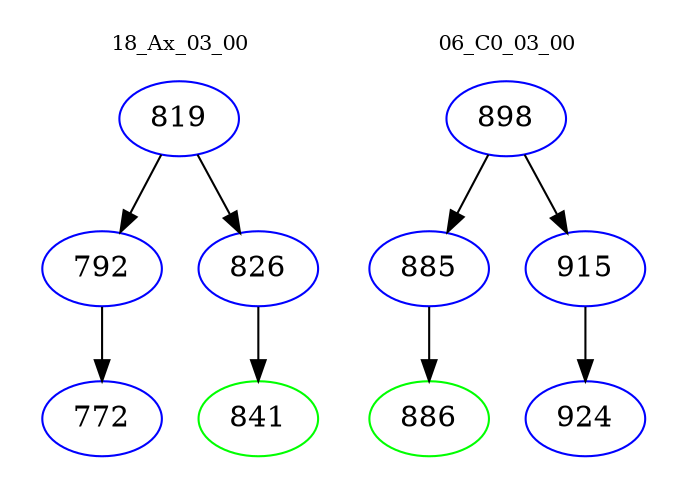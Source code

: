 digraph{
subgraph cluster_0 {
color = white
label = "18_Ax_03_00";
fontsize=10;
T0_819 [label="819", color="blue"]
T0_819 -> T0_792 [color="black"]
T0_792 [label="792", color="blue"]
T0_792 -> T0_772 [color="black"]
T0_772 [label="772", color="blue"]
T0_819 -> T0_826 [color="black"]
T0_826 [label="826", color="blue"]
T0_826 -> T0_841 [color="black"]
T0_841 [label="841", color="green"]
}
subgraph cluster_1 {
color = white
label = "06_C0_03_00";
fontsize=10;
T1_898 [label="898", color="blue"]
T1_898 -> T1_885 [color="black"]
T1_885 [label="885", color="blue"]
T1_885 -> T1_886 [color="black"]
T1_886 [label="886", color="green"]
T1_898 -> T1_915 [color="black"]
T1_915 [label="915", color="blue"]
T1_915 -> T1_924 [color="black"]
T1_924 [label="924", color="blue"]
}
}
